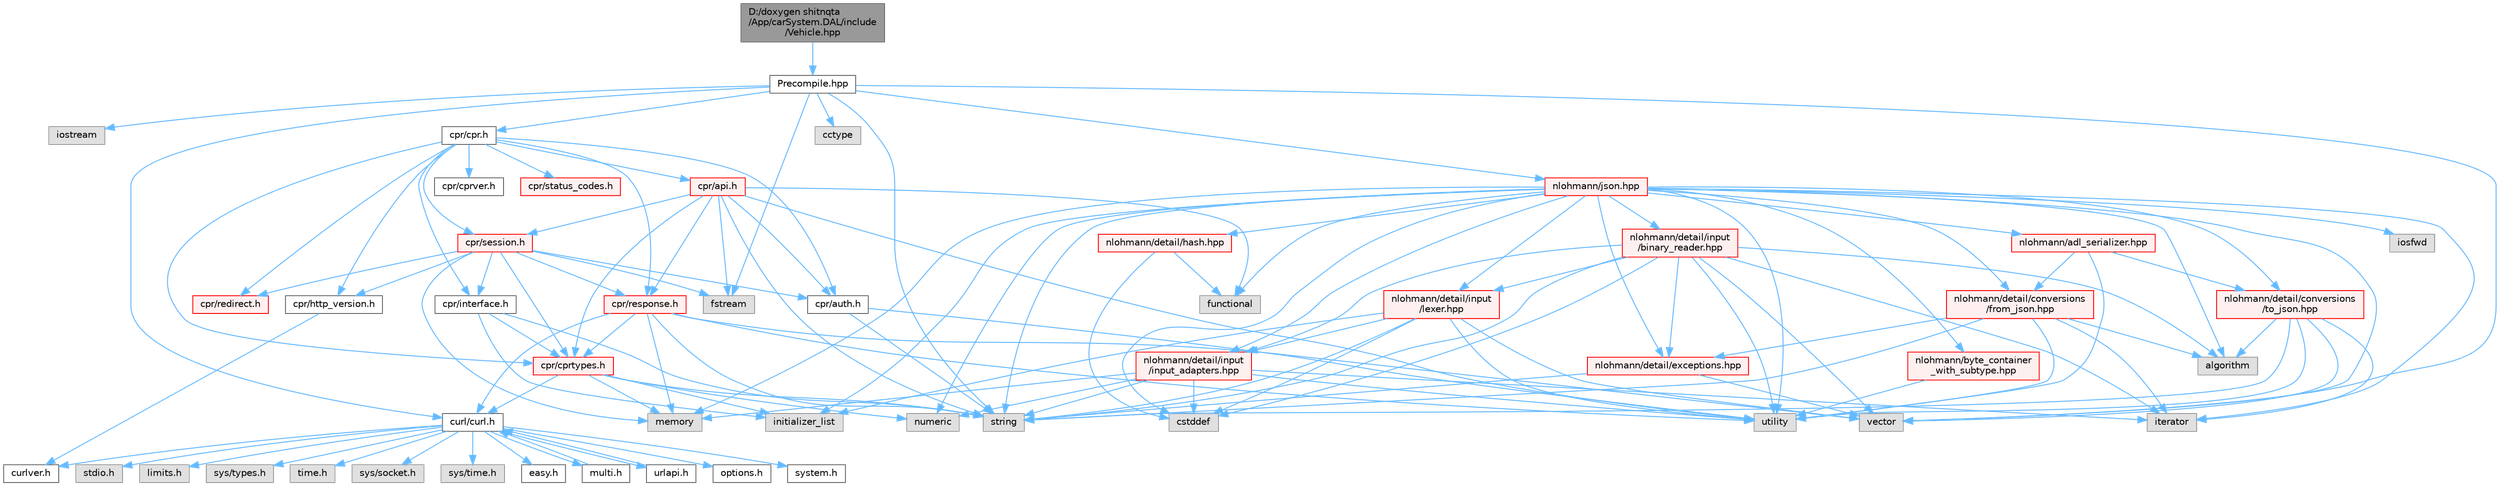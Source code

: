 digraph "D:/doxygen shitnqta/App/carSystem.DAL/include/Vehicle.hpp"
{
 // INTERACTIVE_SVG=YES
 // LATEX_PDF_SIZE
  bgcolor="transparent";
  edge [fontname=Helvetica,fontsize=10,labelfontname=Helvetica,labelfontsize=10];
  node [fontname=Helvetica,fontsize=10,shape=box,height=0.2,width=0.4];
  Node1 [id="Node000001",label="D:/doxygen shitnqta\l/App/carSystem.DAL/include\l/Vehicle.hpp",height=0.2,width=0.4,color="gray40", fillcolor="grey60", style="filled", fontcolor="black",tooltip=" "];
  Node1 -> Node2 [id="edge1_Node000001_Node000002",color="steelblue1",style="solid",tooltip=" "];
  Node2 [id="Node000002",label="Precompile.hpp",height=0.2,width=0.4,color="grey40", fillcolor="white", style="filled",URL="$a02197.html",tooltip=" "];
  Node2 -> Node3 [id="edge2_Node000002_Node000003",color="steelblue1",style="solid",tooltip=" "];
  Node3 [id="Node000003",label="iostream",height=0.2,width=0.4,color="grey60", fillcolor="#E0E0E0", style="filled",tooltip=" "];
  Node2 -> Node4 [id="edge3_Node000002_Node000004",color="steelblue1",style="solid",tooltip=" "];
  Node4 [id="Node000004",label="vector",height=0.2,width=0.4,color="grey60", fillcolor="#E0E0E0", style="filled",tooltip=" "];
  Node2 -> Node5 [id="edge4_Node000002_Node000005",color="steelblue1",style="solid",tooltip=" "];
  Node5 [id="Node000005",label="string",height=0.2,width=0.4,color="grey60", fillcolor="#E0E0E0", style="filled",tooltip=" "];
  Node2 -> Node6 [id="edge5_Node000002_Node000006",color="steelblue1",style="solid",tooltip=" "];
  Node6 [id="Node000006",label="fstream",height=0.2,width=0.4,color="grey60", fillcolor="#E0E0E0", style="filled",tooltip=" "];
  Node2 -> Node7 [id="edge6_Node000002_Node000007",color="steelblue1",style="solid",tooltip=" "];
  Node7 [id="Node000007",label="cctype",height=0.2,width=0.4,color="grey60", fillcolor="#E0E0E0", style="filled",tooltip=" "];
  Node2 -> Node8 [id="edge7_Node000002_Node000008",color="steelblue1",style="solid",tooltip=" "];
  Node8 [id="Node000008",label="curl/curl.h",height=0.2,width=0.4,color="grey40", fillcolor="white", style="filled",URL="$a00113.html",tooltip=" "];
  Node8 -> Node9 [id="edge8_Node000008_Node000009",color="steelblue1",style="solid",tooltip=" "];
  Node9 [id="Node000009",label="curlver.h",height=0.2,width=0.4,color="grey40", fillcolor="white", style="filled",URL="$a00116.html",tooltip=" "];
  Node8 -> Node10 [id="edge9_Node000008_Node000010",color="steelblue1",style="solid",tooltip=" "];
  Node10 [id="Node000010",label="system.h",height=0.2,width=0.4,color="grey40", fillcolor="white", style="filled",URL="$a00134.html",tooltip=" "];
  Node8 -> Node11 [id="edge10_Node000008_Node000011",color="steelblue1",style="solid",tooltip=" "];
  Node11 [id="Node000011",label="stdio.h",height=0.2,width=0.4,color="grey60", fillcolor="#E0E0E0", style="filled",tooltip=" "];
  Node8 -> Node12 [id="edge11_Node000008_Node000012",color="steelblue1",style="solid",tooltip=" "];
  Node12 [id="Node000012",label="limits.h",height=0.2,width=0.4,color="grey60", fillcolor="#E0E0E0", style="filled",tooltip=" "];
  Node8 -> Node13 [id="edge12_Node000008_Node000013",color="steelblue1",style="solid",tooltip=" "];
  Node13 [id="Node000013",label="sys/types.h",height=0.2,width=0.4,color="grey60", fillcolor="#E0E0E0", style="filled",tooltip=" "];
  Node8 -> Node14 [id="edge13_Node000008_Node000014",color="steelblue1",style="solid",tooltip=" "];
  Node14 [id="Node000014",label="time.h",height=0.2,width=0.4,color="grey60", fillcolor="#E0E0E0", style="filled",tooltip=" "];
  Node8 -> Node15 [id="edge14_Node000008_Node000015",color="steelblue1",style="solid",tooltip=" "];
  Node15 [id="Node000015",label="sys/socket.h",height=0.2,width=0.4,color="grey60", fillcolor="#E0E0E0", style="filled",tooltip=" "];
  Node8 -> Node16 [id="edge15_Node000008_Node000016",color="steelblue1",style="solid",tooltip=" "];
  Node16 [id="Node000016",label="sys/time.h",height=0.2,width=0.4,color="grey60", fillcolor="#E0E0E0", style="filled",tooltip=" "];
  Node8 -> Node17 [id="edge16_Node000008_Node000017",color="steelblue1",style="solid",tooltip=" "];
  Node17 [id="Node000017",label="easy.h",height=0.2,width=0.4,color="grey40", fillcolor="white", style="filled",URL="$a00119.html",tooltip=" "];
  Node8 -> Node18 [id="edge17_Node000008_Node000018",color="steelblue1",style="solid",tooltip=" "];
  Node18 [id="Node000018",label="multi.h",height=0.2,width=0.4,color="grey40", fillcolor="white", style="filled",URL="$a00125.html",tooltip=" "];
  Node18 -> Node8 [id="edge18_Node000018_Node000008",color="steelblue1",style="solid",tooltip=" "];
  Node8 -> Node19 [id="edge19_Node000008_Node000019",color="steelblue1",style="solid",tooltip=" "];
  Node19 [id="Node000019",label="urlapi.h",height=0.2,width=0.4,color="grey40", fillcolor="white", style="filled",URL="$a00140.html",tooltip=" "];
  Node19 -> Node8 [id="edge20_Node000019_Node000008",color="steelblue1",style="solid",tooltip=" "];
  Node8 -> Node20 [id="edge21_Node000008_Node000020",color="steelblue1",style="solid",tooltip=" "];
  Node20 [id="Node000020",label="options.h",height=0.2,width=0.4,color="grey40", fillcolor="white", style="filled",URL="$a00128.html",tooltip=" "];
  Node2 -> Node21 [id="edge22_Node000002_Node000021",color="steelblue1",style="solid",tooltip=" "];
  Node21 [id="Node000021",label="cpr/cpr.h",height=0.2,width=0.4,color="grey40", fillcolor="white", style="filled",URL="$a00032.html",tooltip=" "];
  Node21 -> Node22 [id="edge23_Node000021_Node000022",color="steelblue1",style="solid",tooltip=" "];
  Node22 [id="Node000022",label="cpr/api.h",height=0.2,width=0.4,color="red", fillcolor="#FFF0F0", style="filled",URL="$a00011.html",tooltip=" "];
  Node22 -> Node6 [id="edge24_Node000022_Node000006",color="steelblue1",style="solid",tooltip=" "];
  Node22 -> Node23 [id="edge25_Node000022_Node000023",color="steelblue1",style="solid",tooltip=" "];
  Node23 [id="Node000023",label="functional",height=0.2,width=0.4,color="grey60", fillcolor="#E0E0E0", style="filled",tooltip=" "];
  Node22 -> Node5 [id="edge26_Node000022_Node000005",color="steelblue1",style="solid",tooltip=" "];
  Node22 -> Node25 [id="edge27_Node000022_Node000025",color="steelblue1",style="solid",tooltip=" "];
  Node25 [id="Node000025",label="utility",height=0.2,width=0.4,color="grey60", fillcolor="#E0E0E0", style="filled",tooltip=" "];
  Node22 -> Node26 [id="edge28_Node000022_Node000026",color="steelblue1",style="solid",tooltip=" "];
  Node26 [id="Node000026",label="cpr/auth.h",height=0.2,width=0.4,color="grey40", fillcolor="white", style="filled",URL="$a00014.html",tooltip=" "];
  Node26 -> Node5 [id="edge29_Node000026_Node000005",color="steelblue1",style="solid",tooltip=" "];
  Node26 -> Node25 [id="edge30_Node000026_Node000025",color="steelblue1",style="solid",tooltip=" "];
  Node22 -> Node28 [id="edge31_Node000022_Node000028",color="steelblue1",style="solid",tooltip=" "];
  Node28 [id="Node000028",label="cpr/cprtypes.h",height=0.2,width=0.4,color="red", fillcolor="#FFF0F0", style="filled",URL="$a00035.html",tooltip=" "];
  Node28 -> Node8 [id="edge32_Node000028_Node000008",color="steelblue1",style="solid",tooltip=" "];
  Node28 -> Node29 [id="edge33_Node000028_Node000029",color="steelblue1",style="solid",tooltip=" "];
  Node29 [id="Node000029",label="initializer_list",height=0.2,width=0.4,color="grey60", fillcolor="#E0E0E0", style="filled",tooltip=" "];
  Node28 -> Node31 [id="edge34_Node000028_Node000031",color="steelblue1",style="solid",tooltip=" "];
  Node31 [id="Node000031",label="memory",height=0.2,width=0.4,color="grey60", fillcolor="#E0E0E0", style="filled",tooltip=" "];
  Node28 -> Node32 [id="edge35_Node000028_Node000032",color="steelblue1",style="solid",tooltip=" "];
  Node32 [id="Node000032",label="numeric",height=0.2,width=0.4,color="grey60", fillcolor="#E0E0E0", style="filled",tooltip=" "];
  Node28 -> Node5 [id="edge36_Node000028_Node000005",color="steelblue1",style="solid",tooltip=" "];
  Node22 -> Node43 [id="edge37_Node000022_Node000043",color="steelblue1",style="solid",tooltip=" "];
  Node43 [id="Node000043",label="cpr/response.h",height=0.2,width=0.4,color="red", fillcolor="#FFF0F0", style="filled",URL="$a00086.html",tooltip=" "];
  Node43 -> Node8 [id="edge38_Node000043_Node000008",color="steelblue1",style="solid",tooltip=" "];
  Node43 -> Node31 [id="edge39_Node000043_Node000031",color="steelblue1",style="solid",tooltip=" "];
  Node43 -> Node5 [id="edge40_Node000043_Node000005",color="steelblue1",style="solid",tooltip=" "];
  Node43 -> Node25 [id="edge41_Node000043_Node000025",color="steelblue1",style="solid",tooltip=" "];
  Node43 -> Node4 [id="edge42_Node000043_Node000004",color="steelblue1",style="solid",tooltip=" "];
  Node43 -> Node28 [id="edge43_Node000043_Node000028",color="steelblue1",style="solid",tooltip=" "];
  Node22 -> Node51 [id="edge44_Node000022_Node000051",color="steelblue1",style="solid",tooltip=" "];
  Node51 [id="Node000051",label="cpr/session.h",height=0.2,width=0.4,color="red", fillcolor="#FFF0F0", style="filled",URL="$a00089.html",tooltip=" "];
  Node51 -> Node6 [id="edge45_Node000051_Node000006",color="steelblue1",style="solid",tooltip=" "];
  Node51 -> Node31 [id="edge46_Node000051_Node000031",color="steelblue1",style="solid",tooltip=" "];
  Node51 -> Node26 [id="edge47_Node000051_Node000026",color="steelblue1",style="solid",tooltip=" "];
  Node51 -> Node28 [id="edge48_Node000051_Node000028",color="steelblue1",style="solid",tooltip=" "];
  Node51 -> Node56 [id="edge49_Node000051_Node000056",color="steelblue1",style="solid",tooltip=" "];
  Node56 [id="Node000056",label="cpr/http_version.h",height=0.2,width=0.4,color="grey40", fillcolor="white", style="filled",URL="$a00053.html",tooltip=" "];
  Node56 -> Node9 [id="edge50_Node000056_Node000009",color="steelblue1",style="solid",tooltip=" "];
  Node51 -> Node57 [id="edge51_Node000051_Node000057",color="steelblue1",style="solid",tooltip=" "];
  Node57 [id="Node000057",label="cpr/interface.h",height=0.2,width=0.4,color="grey40", fillcolor="white", style="filled",URL="$a00056.html",tooltip=" "];
  Node57 -> Node29 [id="edge52_Node000057_Node000029",color="steelblue1",style="solid",tooltip=" "];
  Node57 -> Node5 [id="edge53_Node000057_Node000005",color="steelblue1",style="solid",tooltip=" "];
  Node57 -> Node28 [id="edge54_Node000057_Node000028",color="steelblue1",style="solid",tooltip=" "];
  Node51 -> Node63 [id="edge55_Node000051_Node000063",color="steelblue1",style="solid",tooltip=" "];
  Node63 [id="Node000063",label="cpr/redirect.h",height=0.2,width=0.4,color="red", fillcolor="#FFF0F0", style="filled",URL="$a00083.html",tooltip=" "];
  Node51 -> Node43 [id="edge56_Node000051_Node000043",color="steelblue1",style="solid",tooltip=" "];
  Node21 -> Node26 [id="edge57_Node000021_Node000026",color="steelblue1",style="solid",tooltip=" "];
  Node21 -> Node28 [id="edge58_Node000021_Node000028",color="steelblue1",style="solid",tooltip=" "];
  Node21 -> Node67 [id="edge59_Node000021_Node000067",color="steelblue1",style="solid",tooltip=" "];
  Node67 [id="Node000067",label="cpr/cprver.h",height=0.2,width=0.4,color="grey40", fillcolor="white", style="filled",URL="$a00038.html",tooltip=" "];
  Node21 -> Node56 [id="edge60_Node000021_Node000056",color="steelblue1",style="solid",tooltip=" "];
  Node21 -> Node57 [id="edge61_Node000021_Node000057",color="steelblue1",style="solid",tooltip=" "];
  Node21 -> Node63 [id="edge62_Node000021_Node000063",color="steelblue1",style="solid",tooltip=" "];
  Node21 -> Node43 [id="edge63_Node000021_Node000043",color="steelblue1",style="solid",tooltip=" "];
  Node21 -> Node51 [id="edge64_Node000021_Node000051",color="steelblue1",style="solid",tooltip=" "];
  Node21 -> Node68 [id="edge65_Node000021_Node000068",color="steelblue1",style="solid",tooltip=" "];
  Node68 [id="Node000068",label="cpr/status_codes.h",height=0.2,width=0.4,color="red", fillcolor="#FFF0F0", style="filled",URL="$a00095.html",tooltip=" "];
  Node2 -> Node69 [id="edge66_Node000002_Node000069",color="steelblue1",style="solid",tooltip=" "];
  Node69 [id="Node000069",label="nlohmann/json.hpp",height=0.2,width=0.4,color="red", fillcolor="#FFF0F0", style="filled",URL="$a00251.html",tooltip=" "];
  Node69 -> Node70 [id="edge67_Node000069_Node000070",color="steelblue1",style="solid",tooltip=" "];
  Node70 [id="Node000070",label="algorithm",height=0.2,width=0.4,color="grey60", fillcolor="#E0E0E0", style="filled",tooltip=" "];
  Node69 -> Node71 [id="edge68_Node000069_Node000071",color="steelblue1",style="solid",tooltip=" "];
  Node71 [id="Node000071",label="cstddef",height=0.2,width=0.4,color="grey60", fillcolor="#E0E0E0", style="filled",tooltip=" "];
  Node69 -> Node23 [id="edge69_Node000069_Node000023",color="steelblue1",style="solid",tooltip=" "];
  Node69 -> Node29 [id="edge70_Node000069_Node000029",color="steelblue1",style="solid",tooltip=" "];
  Node69 -> Node72 [id="edge71_Node000069_Node000072",color="steelblue1",style="solid",tooltip=" "];
  Node72 [id="Node000072",label="iosfwd",height=0.2,width=0.4,color="grey60", fillcolor="#E0E0E0", style="filled",tooltip=" "];
  Node69 -> Node73 [id="edge72_Node000069_Node000073",color="steelblue1",style="solid",tooltip=" "];
  Node73 [id="Node000073",label="iterator",height=0.2,width=0.4,color="grey60", fillcolor="#E0E0E0", style="filled",tooltip=" "];
  Node69 -> Node31 [id="edge73_Node000069_Node000031",color="steelblue1",style="solid",tooltip=" "];
  Node69 -> Node32 [id="edge74_Node000069_Node000032",color="steelblue1",style="solid",tooltip=" "];
  Node69 -> Node5 [id="edge75_Node000069_Node000005",color="steelblue1",style="solid",tooltip=" "];
  Node69 -> Node25 [id="edge76_Node000069_Node000025",color="steelblue1",style="solid",tooltip=" "];
  Node69 -> Node4 [id="edge77_Node000069_Node000004",color="steelblue1",style="solid",tooltip=" "];
  Node69 -> Node74 [id="edge78_Node000069_Node000074",color="steelblue1",style="solid",tooltip=" "];
  Node74 [id="Node000074",label="nlohmann/adl_serializer.hpp",height=0.2,width=0.4,color="red", fillcolor="#FFF0F0", style="filled",URL="$a00143.html",tooltip=" "];
  Node74 -> Node25 [id="edge79_Node000074_Node000025",color="steelblue1",style="solid",tooltip=" "];
  Node74 -> Node75 [id="edge80_Node000074_Node000075",color="steelblue1",style="solid",tooltip=" "];
  Node75 [id="Node000075",label="nlohmann/detail/conversions\l/from_json.hpp",height=0.2,width=0.4,color="red", fillcolor="#FFF0F0", style="filled",URL="$a00149.html",tooltip=" "];
  Node75 -> Node70 [id="edge81_Node000075_Node000070",color="steelblue1",style="solid",tooltip=" "];
  Node75 -> Node73 [id="edge82_Node000075_Node000073",color="steelblue1",style="solid",tooltip=" "];
  Node75 -> Node5 [id="edge83_Node000075_Node000005",color="steelblue1",style="solid",tooltip=" "];
  Node75 -> Node25 [id="edge84_Node000075_Node000025",color="steelblue1",style="solid",tooltip=" "];
  Node75 -> Node80 [id="edge85_Node000075_Node000080",color="steelblue1",style="solid",tooltip=" "];
  Node80 [id="Node000080",label="nlohmann/detail/exceptions.hpp",height=0.2,width=0.4,color="red", fillcolor="#FFF0F0", style="filled",URL="$a00158.html",tooltip=" "];
  Node80 -> Node5 [id="edge86_Node000080_Node000005",color="steelblue1",style="solid",tooltip=" "];
  Node80 -> Node4 [id="edge87_Node000080_Node000004",color="steelblue1",style="solid",tooltip=" "];
  Node74 -> Node99 [id="edge88_Node000074_Node000099",color="steelblue1",style="solid",tooltip=" "];
  Node99 [id="Node000099",label="nlohmann/detail/conversions\l/to_json.hpp",height=0.2,width=0.4,color="red", fillcolor="#FFF0F0", style="filled",URL="$a00155.html",tooltip=" "];
  Node99 -> Node70 [id="edge89_Node000099_Node000070",color="steelblue1",style="solid",tooltip=" "];
  Node99 -> Node73 [id="edge90_Node000099_Node000073",color="steelblue1",style="solid",tooltip=" "];
  Node99 -> Node5 [id="edge91_Node000099_Node000005",color="steelblue1",style="solid",tooltip=" "];
  Node99 -> Node25 [id="edge92_Node000099_Node000025",color="steelblue1",style="solid",tooltip=" "];
  Node99 -> Node4 [id="edge93_Node000099_Node000004",color="steelblue1",style="solid",tooltip=" "];
  Node69 -> Node101 [id="edge94_Node000069_Node000101",color="steelblue1",style="solid",tooltip=" "];
  Node101 [id="Node000101",label="nlohmann/byte_container\l_with_subtype.hpp",height=0.2,width=0.4,color="red", fillcolor="#FFF0F0", style="filled",URL="$a00146.html",tooltip=" "];
  Node101 -> Node25 [id="edge95_Node000101_Node000025",color="steelblue1",style="solid",tooltip=" "];
  Node69 -> Node75 [id="edge96_Node000069_Node000075",color="steelblue1",style="solid",tooltip=" "];
  Node69 -> Node99 [id="edge97_Node000069_Node000099",color="steelblue1",style="solid",tooltip=" "];
  Node69 -> Node80 [id="edge98_Node000069_Node000080",color="steelblue1",style="solid",tooltip=" "];
  Node69 -> Node102 [id="edge99_Node000069_Node000102",color="steelblue1",style="solid",tooltip=" "];
  Node102 [id="Node000102",label="nlohmann/detail/hash.hpp",height=0.2,width=0.4,color="red", fillcolor="#FFF0F0", style="filled",URL="$a00161.html",tooltip=" "];
  Node102 -> Node71 [id="edge100_Node000102_Node000071",color="steelblue1",style="solid",tooltip=" "];
  Node102 -> Node23 [id="edge101_Node000102_Node000023",color="steelblue1",style="solid",tooltip=" "];
  Node69 -> Node103 [id="edge102_Node000069_Node000103",color="steelblue1",style="solid",tooltip=" "];
  Node103 [id="Node000103",label="nlohmann/detail/input\l/binary_reader.hpp",height=0.2,width=0.4,color="red", fillcolor="#FFF0F0", style="filled",URL="$a00164.html",tooltip=" "];
  Node103 -> Node70 [id="edge103_Node000103_Node000070",color="steelblue1",style="solid",tooltip=" "];
  Node103 -> Node71 [id="edge104_Node000103_Node000071",color="steelblue1",style="solid",tooltip=" "];
  Node103 -> Node73 [id="edge105_Node000103_Node000073",color="steelblue1",style="solid",tooltip=" "];
  Node103 -> Node5 [id="edge106_Node000103_Node000005",color="steelblue1",style="solid",tooltip=" "];
  Node103 -> Node25 [id="edge107_Node000103_Node000025",color="steelblue1",style="solid",tooltip=" "];
  Node103 -> Node4 [id="edge108_Node000103_Node000004",color="steelblue1",style="solid",tooltip=" "];
  Node103 -> Node80 [id="edge109_Node000103_Node000080",color="steelblue1",style="solid",tooltip=" "];
  Node103 -> Node107 [id="edge110_Node000103_Node000107",color="steelblue1",style="solid",tooltip=" "];
  Node107 [id="Node000107",label="nlohmann/detail/input\l/input_adapters.hpp",height=0.2,width=0.4,color="red", fillcolor="#FFF0F0", style="filled",URL="$a00167.html",tooltip=" "];
  Node107 -> Node71 [id="edge111_Node000107_Node000071",color="steelblue1",style="solid",tooltip=" "];
  Node107 -> Node73 [id="edge112_Node000107_Node000073",color="steelblue1",style="solid",tooltip=" "];
  Node107 -> Node31 [id="edge113_Node000107_Node000031",color="steelblue1",style="solid",tooltip=" "];
  Node107 -> Node32 [id="edge114_Node000107_Node000032",color="steelblue1",style="solid",tooltip=" "];
  Node107 -> Node5 [id="edge115_Node000107_Node000005",color="steelblue1",style="solid",tooltip=" "];
  Node107 -> Node25 [id="edge116_Node000107_Node000025",color="steelblue1",style="solid",tooltip=" "];
  Node103 -> Node110 [id="edge117_Node000103_Node000110",color="steelblue1",style="solid",tooltip=" "];
  Node110 [id="Node000110",label="nlohmann/detail/input\l/lexer.hpp",height=0.2,width=0.4,color="red", fillcolor="#FFF0F0", style="filled",URL="$a00173.html",tooltip=" "];
  Node110 -> Node71 [id="edge118_Node000110_Node000071",color="steelblue1",style="solid",tooltip=" "];
  Node110 -> Node29 [id="edge119_Node000110_Node000029",color="steelblue1",style="solid",tooltip=" "];
  Node110 -> Node5 [id="edge120_Node000110_Node000005",color="steelblue1",style="solid",tooltip=" "];
  Node110 -> Node25 [id="edge121_Node000110_Node000025",color="steelblue1",style="solid",tooltip=" "];
  Node110 -> Node4 [id="edge122_Node000110_Node000004",color="steelblue1",style="solid",tooltip=" "];
  Node110 -> Node107 [id="edge123_Node000110_Node000107",color="steelblue1",style="solid",tooltip=" "];
  Node69 -> Node107 [id="edge124_Node000069_Node000107",color="steelblue1",style="solid",tooltip=" "];
  Node69 -> Node110 [id="edge125_Node000069_Node000110",color="steelblue1",style="solid",tooltip=" "];
}
